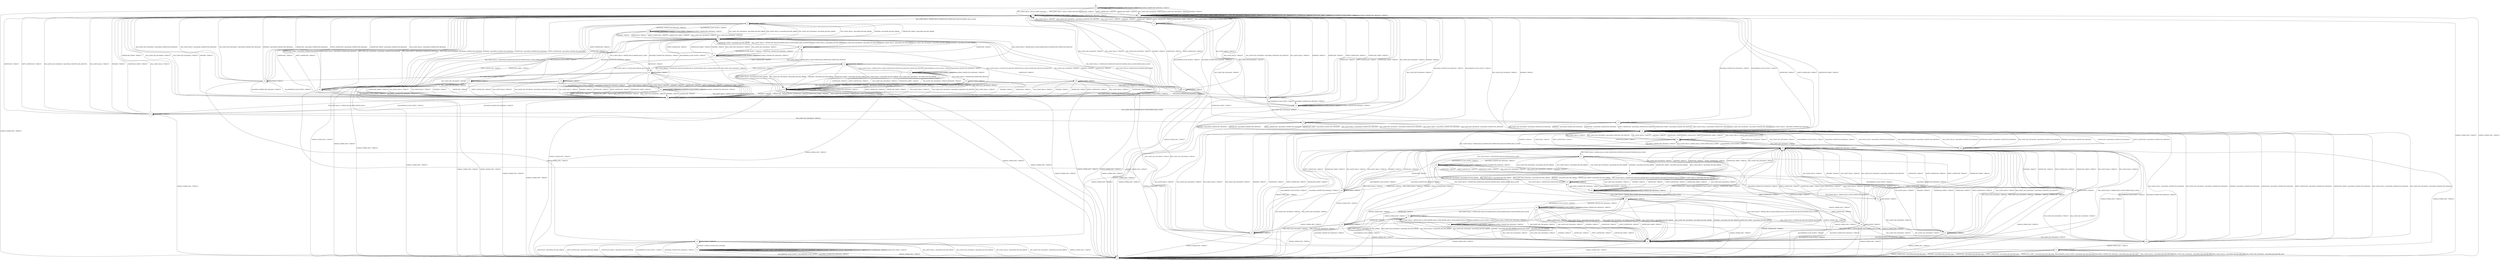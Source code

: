 digraph g {
__start0 [label="" shape="none"];

	s0 [shape="circle" label="s0"];
	s1 [shape="circle" label="s1"];
	s2 [shape="circle" label="s2"];
	s3 [shape="circle" label="s3"];
	s4 [shape="circle" label="s4"];
	s5 [shape="circle" label="s5"];
	s6 [shape="circle" label="s6"];
	s7 [shape="circle" label="s7"];
	s8 [shape="circle" label="s8"];
	s9 [shape="circle" label="s9"];
	s10 [shape="circle" label="s10"];
	s11 [shape="circle" label="s11"];
	s12 [shape="circle" label="s12"];
	s13 [shape="circle" label="s13"];
	s14 [shape="circle" label="s14"];
	s15 [shape="circle" label="s15"];
	s16 [shape="circle" label="s16"];
	s17 [shape="circle" label="s17"];
	s18 [shape="circle" label="s18"];
	s19 [shape="circle" label="s19"];
	s20 [shape="circle" label="s20"];
	s21 [shape="circle" label="s21"];
	s22 [shape="circle" label="s22"];
	s23 [shape="circle" label="s23"];
	s24 [shape="circle" label="s24"];
	s25 [shape="circle" label="s25"];
	s26 [shape="circle" label="s26"];
	s27 [shape="circle" label="s27"];
	s28 [shape="circle" label="s28"];
	s29 [shape="circle" label="s29"];
	s30 [shape="circle" label="s30"];
	s31 [shape="circle" label="s31"];
	s32 [shape="circle" label="s32"];
	s33 [shape="circle" label="s33"];
	s34 [shape="circle" label="s34"];
	s35 [shape="circle" label="s35"];
	s36 [shape="circle" label="s36"];
	s37 [shape="circle" label="s37"];
	s38 [shape="circle" label="s38"];
	s39 [shape="circle" label="s39"];
	s40 [shape="circle" label="s40"];
	s41 [shape="circle" label="s41"];
	s42 [shape="circle" label="s42"];
	s43 [shape="circle" label="s43"];
	s44 [shape="circle" label="s44"];
	s45 [shape="circle" label="s45"];
	s46 [shape="circle" label="s46"];
	s47 [shape="circle" label="s47"];
	s48 [shape="circle" label="s48"];
	s49 [shape="circle" label="s49"];
	s50 [shape="circle" label="s50"];
	s51 [shape="circle" label="s51"];
	s52 [shape="circle" label="s52"];
	s0 -> s2 [label="RSA_CLIENT_HELLO / HELLO_VERIFY_REQUEST"];
	s0 -> s7 [label="RSA_CLIENT_KEY_EXCHANGE / TIMEOUT"];
	s0 -> s2 [label="PSK_CLIENT_HELLO / HELLO_VERIFY_REQUEST"];
	s0 -> s7 [label="PSK_CLIENT_KEY_EXCHANGE / TIMEOUT"];
	s0 -> s1 [label="CHANGE_CIPHER_SPEC / TIMEOUT"];
	s0 -> s7 [label="FINISHED / TIMEOUT"];
	s0 -> s0 [label="APPLICATION / TIMEOUT"];
	s0 -> s7 [label="CERTIFICATE / TIMEOUT"];
	s0 -> s7 [label="EMPTY_CERTIFICATE / TIMEOUT"];
	s0 -> s7 [label="CERTIFICATE_VERIFY / TIMEOUT"];
	s0 -> s0 [label="Alert(WARNING,CLOSE_NOTIFY) / TIMEOUT"];
	s0 -> s0 [label="Alert(FATAL,UNEXPECTED_MESSAGE) / TIMEOUT"];
	s1 -> s1 [label="RSA_CLIENT_HELLO / TIMEOUT"];
	s1 -> s1 [label="RSA_CLIENT_KEY_EXCHANGE / TIMEOUT"];
	s1 -> s1 [label="PSK_CLIENT_HELLO / TIMEOUT"];
	s1 -> s1 [label="PSK_CLIENT_KEY_EXCHANGE / TIMEOUT"];
	s1 -> s1 [label="CHANGE_CIPHER_SPEC / TIMEOUT"];
	s1 -> s1 [label="FINISHED / TIMEOUT"];
	s1 -> s1 [label="APPLICATION / TIMEOUT"];
	s1 -> s1 [label="CERTIFICATE / TIMEOUT"];
	s1 -> s1 [label="EMPTY_CERTIFICATE / TIMEOUT"];
	s1 -> s1 [label="CERTIFICATE_VERIFY / TIMEOUT"];
	s1 -> s1 [label="Alert(WARNING,CLOSE_NOTIFY) / TIMEOUT"];
	s1 -> s1 [label="Alert(FATAL,UNEXPECTED_MESSAGE) / TIMEOUT"];
	s2 -> s3 [label="RSA_CLIENT_HELLO / SERVER_HELLO,CERTIFICATE,CERTIFICATE_REQUEST,SERVER_HELLO_DONE"];
	s2 -> s18 [label="RSA_CLIENT_KEY_EXCHANGE / TIMEOUT"];
	s2 -> s12 [label="PSK_CLIENT_HELLO / SERVER_HELLO,SERVER_HELLO_DONE"];
	s2 -> s18 [label="PSK_CLIENT_KEY_EXCHANGE / TIMEOUT"];
	s2 -> s1 [label="CHANGE_CIPHER_SPEC / TIMEOUT"];
	s2 -> s18 [label="FINISHED / TIMEOUT"];
	s2 -> s2 [label="APPLICATION / TIMEOUT"];
	s2 -> s18 [label="CERTIFICATE / TIMEOUT"];
	s2 -> s18 [label="EMPTY_CERTIFICATE / TIMEOUT"];
	s2 -> s18 [label="CERTIFICATE_VERIFY / TIMEOUT"];
	s2 -> s2 [label="Alert(WARNING,CLOSE_NOTIFY) / TIMEOUT"];
	s2 -> s2 [label="Alert(FATAL,UNEXPECTED_MESSAGE) / TIMEOUT"];
	s3 -> s4 [label="RSA_CLIENT_HELLO / Alert(FATAL,DECODE_ERROR)"];
	s3 -> s4 [label="RSA_CLIENT_KEY_EXCHANGE / Alert(FATAL,DECODE_ERROR)"];
	s3 -> s4 [label="PSK_CLIENT_HELLO / Alert(FATAL,DECODE_ERROR)"];
	s3 -> s4 [label="PSK_CLIENT_KEY_EXCHANGE / Alert(FATAL,DECODE_ERROR)"];
	s3 -> s1 [label="CHANGE_CIPHER_SPEC / TIMEOUT"];
	s3 -> s4 [label="FINISHED / Alert(FATAL,DECODE_ERROR)"];
	s3 -> s3 [label="APPLICATION / TIMEOUT"];
	s3 -> s27 [label="CERTIFICATE / TIMEOUT"];
	s3 -> s47 [label="EMPTY_CERTIFICATE / TIMEOUT"];
	s3 -> s4 [label="CERTIFICATE_VERIFY / Alert(FATAL,DECODE_ERROR)"];
	s3 -> s5 [label="Alert(WARNING,CLOSE_NOTIFY) / TIMEOUT"];
	s3 -> s5 [label="Alert(FATAL,UNEXPECTED_MESSAGE) / TIMEOUT"];
	s4 -> s43 [label="RSA_CLIENT_HELLO / CERTIFICATE_REQUEST,SERVER_HELLO_DONE,SERVER_HELLO,CERTIFICATE"];
	s4 -> s6 [label="RSA_CLIENT_KEY_EXCHANGE / TIMEOUT"];
	s4 -> s8 [label="PSK_CLIENT_HELLO / SERVER_HELLO,SERVER_HELLO_DONE"];
	s4 -> s6 [label="PSK_CLIENT_KEY_EXCHANGE / TIMEOUT"];
	s4 -> s1 [label="CHANGE_CIPHER_SPEC / TIMEOUT"];
	s4 -> s6 [label="FINISHED / TIMEOUT"];
	s4 -> s4 [label="APPLICATION / TIMEOUT"];
	s4 -> s6 [label="CERTIFICATE / TIMEOUT"];
	s4 -> s6 [label="EMPTY_CERTIFICATE / TIMEOUT"];
	s4 -> s6 [label="CERTIFICATE_VERIFY / TIMEOUT"];
	s4 -> s4 [label="Alert(WARNING,CLOSE_NOTIFY) / TIMEOUT"];
	s4 -> s4 [label="Alert(FATAL,UNEXPECTED_MESSAGE) / TIMEOUT"];
	s5 -> s22 [label="RSA_CLIENT_HELLO / SERVER_HELLO_DONE,SERVER_HELLO,CERTIFICATE,CERTIFICATE_REQUEST"];
	s5 -> s4 [label="RSA_CLIENT_KEY_EXCHANGE / TIMEOUT"];
	s5 -> s13 [label="PSK_CLIENT_HELLO / SERVER_HELLO,SERVER_HELLO_DONE"];
	s5 -> s4 [label="PSK_CLIENT_KEY_EXCHANGE / TIMEOUT"];
	s5 -> s1 [label="CHANGE_CIPHER_SPEC / TIMEOUT"];
	s5 -> s4 [label="FINISHED / TIMEOUT"];
	s5 -> s5 [label="APPLICATION / TIMEOUT"];
	s5 -> s4 [label="CERTIFICATE / TIMEOUT"];
	s5 -> s4 [label="EMPTY_CERTIFICATE / TIMEOUT"];
	s5 -> s4 [label="CERTIFICATE_VERIFY / TIMEOUT"];
	s5 -> s5 [label="Alert(WARNING,CLOSE_NOTIFY) / TIMEOUT"];
	s5 -> s5 [label="Alert(FATAL,UNEXPECTED_MESSAGE) / TIMEOUT"];
	s6 -> s3 [label="RSA_CLIENT_HELLO / CERTIFICATE,CERTIFICATE_REQUEST,SERVER_HELLO_DONE,SERVER_HELLO"];
	s6 -> s2 [label="RSA_CLIENT_KEY_EXCHANGE / TIMEOUT"];
	s6 -> s52 [label="PSK_CLIENT_HELLO / SERVER_HELLO_DONE,SERVER_HELLO"];
	s6 -> s2 [label="PSK_CLIENT_KEY_EXCHANGE / TIMEOUT"];
	s6 -> s1 [label="CHANGE_CIPHER_SPEC / TIMEOUT"];
	s6 -> s2 [label="FINISHED / TIMEOUT"];
	s6 -> s6 [label="APPLICATION / TIMEOUT"];
	s6 -> s2 [label="CERTIFICATE / TIMEOUT"];
	s6 -> s2 [label="EMPTY_CERTIFICATE / TIMEOUT"];
	s6 -> s2 [label="CERTIFICATE_VERIFY / TIMEOUT"];
	s6 -> s6 [label="Alert(WARNING,CLOSE_NOTIFY) / TIMEOUT"];
	s6 -> s6 [label="Alert(FATAL,UNEXPECTED_MESSAGE) / TIMEOUT"];
	s7 -> s7 [label="RSA_CLIENT_HELLO / HELLO_VERIFY_REQUEST"];
	s7 -> s7 [label="RSA_CLIENT_KEY_EXCHANGE / TIMEOUT"];
	s7 -> s7 [label="PSK_CLIENT_HELLO / HELLO_VERIFY_REQUEST"];
	s7 -> s7 [label="PSK_CLIENT_KEY_EXCHANGE / TIMEOUT"];
	s7 -> s1 [label="CHANGE_CIPHER_SPEC / TIMEOUT"];
	s7 -> s7 [label="FINISHED / TIMEOUT"];
	s7 -> s7 [label="APPLICATION / TIMEOUT"];
	s7 -> s7 [label="CERTIFICATE / TIMEOUT"];
	s7 -> s7 [label="EMPTY_CERTIFICATE / TIMEOUT"];
	s7 -> s7 [label="CERTIFICATE_VERIFY / TIMEOUT"];
	s7 -> s7 [label="Alert(WARNING,CLOSE_NOTIFY) / TIMEOUT"];
	s7 -> s7 [label="Alert(FATAL,UNEXPECTED_MESSAGE) / TIMEOUT"];
	s8 -> s2 [label="RSA_CLIENT_HELLO / TIMEOUT"];
	s8 -> s2 [label="RSA_CLIENT_KEY_EXCHANGE / Alert(FATAL,UNKNOWN_PSK_IDENTITY)"];
	s8 -> s2 [label="PSK_CLIENT_HELLO / TIMEOUT"];
	s8 -> s9 [label="PSK_CLIENT_KEY_EXCHANGE / TIMEOUT"];
	s8 -> s1 [label="CHANGE_CIPHER_SPEC / TIMEOUT"];
	s8 -> s2 [label="FINISHED / TIMEOUT"];
	s8 -> s8 [label="APPLICATION / TIMEOUT"];
	s8 -> s2 [label="CERTIFICATE / TIMEOUT"];
	s8 -> s2 [label="EMPTY_CERTIFICATE / TIMEOUT"];
	s8 -> s2 [label="CERTIFICATE_VERIFY / TIMEOUT"];
	s8 -> s10 [label="Alert(WARNING,CLOSE_NOTIFY) / TIMEOUT"];
	s8 -> s10 [label="Alert(FATAL,UNEXPECTED_MESSAGE) / TIMEOUT"];
	s9 -> s18 [label="RSA_CLIENT_HELLO / Alert(FATAL,UNEXPECTED_MESSAGE)"];
	s9 -> s18 [label="RSA_CLIENT_KEY_EXCHANGE / Alert(FATAL,UNEXPECTED_MESSAGE)"];
	s9 -> s18 [label="PSK_CLIENT_HELLO / Alert(FATAL,UNEXPECTED_MESSAGE)"];
	s9 -> s18 [label="PSK_CLIENT_KEY_EXCHANGE / Alert(FATAL,UNEXPECTED_MESSAGE)"];
	s9 -> s11 [label="CHANGE_CIPHER_SPEC / TIMEOUT"];
	s9 -> s18 [label="FINISHED / Alert(FATAL,UNEXPECTED_MESSAGE)"];
	s9 -> s9 [label="APPLICATION / TIMEOUT"];
	s9 -> s18 [label="CERTIFICATE / Alert(FATAL,UNEXPECTED_MESSAGE)"];
	s9 -> s18 [label="EMPTY_CERTIFICATE / Alert(FATAL,UNEXPECTED_MESSAGE)"];
	s9 -> s18 [label="CERTIFICATE_VERIFY / Alert(FATAL,UNEXPECTED_MESSAGE)"];
	s9 -> s2 [label="Alert(WARNING,CLOSE_NOTIFY) / TIMEOUT"];
	s9 -> s2 [label="Alert(FATAL,UNEXPECTED_MESSAGE) / TIMEOUT"];
	s10 -> s3 [label="RSA_CLIENT_HELLO / CERTIFICATE,CERTIFICATE_REQUEST,SERVER_HELLO_DONE,SERVER_HELLO_DONE"];
	s10 -> s2 [label="RSA_CLIENT_KEY_EXCHANGE / TIMEOUT"];
	s10 -> s52 [label="PSK_CLIENT_HELLO / SERVER_HELLO_DONE,SERVER_HELLO_DONE"];
	s10 -> s2 [label="PSK_CLIENT_KEY_EXCHANGE / TIMEOUT"];
	s10 -> s1 [label="CHANGE_CIPHER_SPEC / TIMEOUT"];
	s10 -> s2 [label="FINISHED / TIMEOUT"];
	s10 -> s10 [label="APPLICATION / TIMEOUT"];
	s10 -> s2 [label="CERTIFICATE / TIMEOUT"];
	s10 -> s2 [label="EMPTY_CERTIFICATE / TIMEOUT"];
	s10 -> s2 [label="CERTIFICATE_VERIFY / TIMEOUT"];
	s10 -> s10 [label="Alert(WARNING,CLOSE_NOTIFY) / TIMEOUT"];
	s10 -> s10 [label="Alert(FATAL,UNEXPECTED_MESSAGE) / TIMEOUT"];
	s11 -> s1 [label="RSA_CLIENT_HELLO / Alert(FATAL,BAD_RECORD_MAC)"];
	s11 -> s1 [label="RSA_CLIENT_KEY_EXCHANGE / Alert(FATAL,BAD_RECORD_MAC)"];
	s11 -> s1 [label="PSK_CLIENT_HELLO / Alert(FATAL,BAD_RECORD_MAC)"];
	s11 -> s1 [label="PSK_CLIENT_KEY_EXCHANGE / Alert(FATAL,BAD_RECORD_MAC)"];
	s11 -> s1 [label="CHANGE_CIPHER_SPEC / Alert(FATAL,BAD_RECORD_MAC)"];
	s11 -> s1 [label="FINISHED / Alert(FATAL,BAD_RECORD_MAC)"];
	s11 -> s11 [label="APPLICATION / TIMEOUT"];
	s11 -> s1 [label="CERTIFICATE / Alert(FATAL,BAD_RECORD_MAC)"];
	s11 -> s1 [label="EMPTY_CERTIFICATE / Alert(FATAL,BAD_RECORD_MAC)"];
	s11 -> s1 [label="CERTIFICATE_VERIFY / Alert(FATAL,BAD_RECORD_MAC)"];
	s11 -> s1 [label="Alert(WARNING,CLOSE_NOTIFY) / Alert(FATAL,BAD_RECORD_MAC)"];
	s11 -> s1 [label="Alert(FATAL,UNEXPECTED_MESSAGE) / Alert(FATAL,BAD_RECORD_MAC)"];
	s12 -> s2 [label="RSA_CLIENT_HELLO / TIMEOUT"];
	s12 -> s2 [label="RSA_CLIENT_KEY_EXCHANGE / Alert(FATAL,UNKNOWN_PSK_IDENTITY)"];
	s12 -> s2 [label="PSK_CLIENT_HELLO / TIMEOUT"];
	s12 -> s15 [label="PSK_CLIENT_KEY_EXCHANGE / TIMEOUT"];
	s12 -> s1 [label="CHANGE_CIPHER_SPEC / TIMEOUT"];
	s12 -> s2 [label="FINISHED / TIMEOUT"];
	s12 -> s12 [label="APPLICATION / TIMEOUT"];
	s12 -> s2 [label="CERTIFICATE / TIMEOUT"];
	s12 -> s2 [label="EMPTY_CERTIFICATE / TIMEOUT"];
	s12 -> s2 [label="CERTIFICATE_VERIFY / TIMEOUT"];
	s12 -> s6 [label="Alert(WARNING,CLOSE_NOTIFY) / TIMEOUT"];
	s12 -> s6 [label="Alert(FATAL,UNEXPECTED_MESSAGE) / TIMEOUT"];
	s13 -> s6 [label="RSA_CLIENT_HELLO / TIMEOUT"];
	s13 -> s6 [label="RSA_CLIENT_KEY_EXCHANGE / Alert(FATAL,UNKNOWN_PSK_IDENTITY)"];
	s13 -> s6 [label="PSK_CLIENT_HELLO / TIMEOUT"];
	s13 -> s39 [label="PSK_CLIENT_KEY_EXCHANGE / TIMEOUT"];
	s13 -> s1 [label="CHANGE_CIPHER_SPEC / TIMEOUT"];
	s13 -> s6 [label="FINISHED / TIMEOUT"];
	s13 -> s13 [label="APPLICATION / TIMEOUT"];
	s13 -> s6 [label="CERTIFICATE / TIMEOUT"];
	s13 -> s6 [label="EMPTY_CERTIFICATE / TIMEOUT"];
	s13 -> s6 [label="CERTIFICATE_VERIFY / TIMEOUT"];
	s13 -> s14 [label="Alert(WARNING,CLOSE_NOTIFY) / TIMEOUT"];
	s13 -> s14 [label="Alert(FATAL,UNEXPECTED_MESSAGE) / TIMEOUT"];
	s14 -> s43 [label="RSA_CLIENT_HELLO / CERTIFICATE_REQUEST,SERVER_HELLO_DONE,SERVER_HELLO_DONE,CERTIFICATE"];
	s14 -> s6 [label="RSA_CLIENT_KEY_EXCHANGE / TIMEOUT"];
	s14 -> s8 [label="PSK_CLIENT_HELLO / SERVER_HELLO_DONE,SERVER_HELLO_DONE"];
	s14 -> s6 [label="PSK_CLIENT_KEY_EXCHANGE / TIMEOUT"];
	s14 -> s1 [label="CHANGE_CIPHER_SPEC / TIMEOUT"];
	s14 -> s6 [label="FINISHED / TIMEOUT"];
	s14 -> s14 [label="APPLICATION / TIMEOUT"];
	s14 -> s6 [label="CERTIFICATE / TIMEOUT"];
	s14 -> s6 [label="EMPTY_CERTIFICATE / TIMEOUT"];
	s14 -> s6 [label="CERTIFICATE_VERIFY / TIMEOUT"];
	s14 -> s14 [label="Alert(WARNING,CLOSE_NOTIFY) / TIMEOUT"];
	s14 -> s14 [label="Alert(FATAL,UNEXPECTED_MESSAGE) / TIMEOUT"];
	s15 -> s18 [label="RSA_CLIENT_HELLO / Alert(FATAL,UNEXPECTED_MESSAGE)"];
	s15 -> s18 [label="RSA_CLIENT_KEY_EXCHANGE / Alert(FATAL,UNEXPECTED_MESSAGE)"];
	s15 -> s18 [label="PSK_CLIENT_HELLO / Alert(FATAL,UNEXPECTED_MESSAGE)"];
	s15 -> s18 [label="PSK_CLIENT_KEY_EXCHANGE / Alert(FATAL,UNEXPECTED_MESSAGE)"];
	s15 -> s16 [label="CHANGE_CIPHER_SPEC / TIMEOUT"];
	s15 -> s18 [label="FINISHED / Alert(FATAL,UNEXPECTED_MESSAGE)"];
	s15 -> s15 [label="APPLICATION / TIMEOUT"];
	s15 -> s18 [label="CERTIFICATE / Alert(FATAL,UNEXPECTED_MESSAGE)"];
	s15 -> s18 [label="EMPTY_CERTIFICATE / Alert(FATAL,UNEXPECTED_MESSAGE)"];
	s15 -> s18 [label="CERTIFICATE_VERIFY / Alert(FATAL,UNEXPECTED_MESSAGE)"];
	s15 -> s2 [label="Alert(WARNING,CLOSE_NOTIFY) / TIMEOUT"];
	s15 -> s2 [label="Alert(FATAL,UNEXPECTED_MESSAGE) / TIMEOUT"];
	s16 -> s1 [label="RSA_CLIENT_HELLO / Alert(FATAL,DECODE_ERROR)"];
	s16 -> s1 [label="RSA_CLIENT_KEY_EXCHANGE / Alert(FATAL,DECODE_ERROR)"];
	s16 -> s1 [label="PSK_CLIENT_HELLO / Alert(FATAL,DECODE_ERROR)"];
	s16 -> s1 [label="PSK_CLIENT_KEY_EXCHANGE / Alert(FATAL,DECODE_ERROR)"];
	s16 -> s1 [label="CHANGE_CIPHER_SPEC / TIMEOUT"];
	s16 -> s17 [label="FINISHED / CHANGE_CIPHER_SPEC,FINISHED"];
	s16 -> s16 [label="APPLICATION / TIMEOUT"];
	s16 -> s1 [label="CERTIFICATE / Alert(FATAL,DECODE_ERROR)"];
	s16 -> s1 [label="EMPTY_CERTIFICATE / Alert(FATAL,DECODE_ERROR)"];
	s16 -> s1 [label="CERTIFICATE_VERIFY / Alert(FATAL,DECODE_ERROR)"];
	s16 -> s1 [label="Alert(WARNING,CLOSE_NOTIFY) / TIMEOUT"];
	s16 -> s1 [label="Alert(FATAL,UNEXPECTED_MESSAGE) / TIMEOUT"];
	s17 -> s17 [label="RSA_CLIENT_HELLO / Alert(WARNING,NO_RENEGOTIATION)"];
	s17 -> s17 [label="RSA_CLIENT_KEY_EXCHANGE / TIMEOUT"];
	s17 -> s17 [label="PSK_CLIENT_HELLO / Alert(WARNING,NO_RENEGOTIATION)"];
	s17 -> s17 [label="PSK_CLIENT_KEY_EXCHANGE / TIMEOUT"];
	s17 -> s1 [label="CHANGE_CIPHER_SPEC / TIMEOUT"];
	s17 -> s17 [label="FINISHED / TIMEOUT"];
	s17 -> s17 [label="APPLICATION / APPLICATION"];
	s17 -> s17 [label="CERTIFICATE / TIMEOUT"];
	s17 -> s17 [label="EMPTY_CERTIFICATE / TIMEOUT"];
	s17 -> s17 [label="CERTIFICATE_VERIFY / TIMEOUT"];
	s17 -> s1 [label="Alert(WARNING,CLOSE_NOTIFY) / Alert(WARNING,CLOSE_NOTIFY)"];
	s17 -> s1 [label="Alert(FATAL,UNEXPECTED_MESSAGE) / TIMEOUT"];
	s18 -> s21 [label="RSA_CLIENT_HELLO / SERVER_HELLO,CERTIFICATE,CERTIFICATE_REQUEST,SERVER_HELLO_DONE"];
	s18 -> s18 [label="RSA_CLIENT_KEY_EXCHANGE / TIMEOUT"];
	s18 -> s19 [label="PSK_CLIENT_HELLO / SERVER_HELLO,SERVER_HELLO_DONE"];
	s18 -> s18 [label="PSK_CLIENT_KEY_EXCHANGE / TIMEOUT"];
	s18 -> s1 [label="CHANGE_CIPHER_SPEC / TIMEOUT"];
	s18 -> s18 [label="FINISHED / TIMEOUT"];
	s18 -> s18 [label="APPLICATION / TIMEOUT"];
	s18 -> s18 [label="CERTIFICATE / TIMEOUT"];
	s18 -> s18 [label="EMPTY_CERTIFICATE / TIMEOUT"];
	s18 -> s18 [label="CERTIFICATE_VERIFY / TIMEOUT"];
	s18 -> s18 [label="Alert(WARNING,CLOSE_NOTIFY) / TIMEOUT"];
	s18 -> s18 [label="Alert(FATAL,UNEXPECTED_MESSAGE) / TIMEOUT"];
	s19 -> s18 [label="RSA_CLIENT_HELLO / TIMEOUT"];
	s19 -> s18 [label="RSA_CLIENT_KEY_EXCHANGE / Alert(FATAL,UNKNOWN_PSK_IDENTITY)"];
	s19 -> s18 [label="PSK_CLIENT_HELLO / TIMEOUT"];
	s19 -> s48 [label="PSK_CLIENT_KEY_EXCHANGE / TIMEOUT"];
	s19 -> s1 [label="CHANGE_CIPHER_SPEC / TIMEOUT"];
	s19 -> s18 [label="FINISHED / TIMEOUT"];
	s19 -> s19 [label="APPLICATION / TIMEOUT"];
	s19 -> s18 [label="CERTIFICATE / TIMEOUT"];
	s19 -> s18 [label="EMPTY_CERTIFICATE / TIMEOUT"];
	s19 -> s18 [label="CERTIFICATE_VERIFY / TIMEOUT"];
	s19 -> s20 [label="Alert(WARNING,CLOSE_NOTIFY) / TIMEOUT"];
	s19 -> s20 [label="Alert(FATAL,UNEXPECTED_MESSAGE) / TIMEOUT"];
	s20 -> s21 [label="RSA_CLIENT_HELLO / SERVER_HELLO_DONE,CERTIFICATE,CERTIFICATE_REQUEST,SERVER_HELLO_DONE"];
	s20 -> s18 [label="RSA_CLIENT_KEY_EXCHANGE / TIMEOUT"];
	s20 -> s19 [label="PSK_CLIENT_HELLO / SERVER_HELLO_DONE,SERVER_HELLO_DONE"];
	s20 -> s18 [label="PSK_CLIENT_KEY_EXCHANGE / TIMEOUT"];
	s20 -> s1 [label="CHANGE_CIPHER_SPEC / TIMEOUT"];
	s20 -> s18 [label="FINISHED / TIMEOUT"];
	s20 -> s20 [label="APPLICATION / TIMEOUT"];
	s20 -> s18 [label="CERTIFICATE / TIMEOUT"];
	s20 -> s18 [label="EMPTY_CERTIFICATE / TIMEOUT"];
	s20 -> s18 [label="CERTIFICATE_VERIFY / TIMEOUT"];
	s20 -> s20 [label="Alert(WARNING,CLOSE_NOTIFY) / TIMEOUT"];
	s20 -> s20 [label="Alert(FATAL,UNEXPECTED_MESSAGE) / TIMEOUT"];
	s21 -> s23 [label="RSA_CLIENT_HELLO / Alert(FATAL,DECODE_ERROR)"];
	s21 -> s23 [label="RSA_CLIENT_KEY_EXCHANGE / Alert(FATAL,DECODE_ERROR)"];
	s21 -> s23 [label="PSK_CLIENT_HELLO / Alert(FATAL,DECODE_ERROR)"];
	s21 -> s23 [label="PSK_CLIENT_KEY_EXCHANGE / Alert(FATAL,DECODE_ERROR)"];
	s21 -> s1 [label="CHANGE_CIPHER_SPEC / TIMEOUT"];
	s21 -> s23 [label="FINISHED / Alert(FATAL,DECODE_ERROR)"];
	s21 -> s21 [label="APPLICATION / TIMEOUT"];
	s21 -> s29 [label="CERTIFICATE / TIMEOUT"];
	s21 -> s36 [label="EMPTY_CERTIFICATE / TIMEOUT"];
	s21 -> s23 [label="CERTIFICATE_VERIFY / Alert(FATAL,DECODE_ERROR)"];
	s21 -> s30 [label="Alert(WARNING,CLOSE_NOTIFY) / TIMEOUT"];
	s21 -> s30 [label="Alert(FATAL,UNEXPECTED_MESSAGE) / TIMEOUT"];
	s22 -> s24 [label="RSA_CLIENT_HELLO / Alert(FATAL,DECODE_ERROR)"];
	s22 -> s24 [label="RSA_CLIENT_KEY_EXCHANGE / Alert(FATAL,DECODE_ERROR)"];
	s22 -> s24 [label="PSK_CLIENT_HELLO / Alert(FATAL,DECODE_ERROR)"];
	s22 -> s24 [label="PSK_CLIENT_KEY_EXCHANGE / Alert(FATAL,DECODE_ERROR)"];
	s22 -> s1 [label="CHANGE_CIPHER_SPEC / TIMEOUT"];
	s22 -> s24 [label="FINISHED / Alert(FATAL,DECODE_ERROR)"];
	s22 -> s22 [label="APPLICATION / TIMEOUT"];
	s22 -> s49 [label="CERTIFICATE / TIMEOUT"];
	s22 -> s47 [label="EMPTY_CERTIFICATE / TIMEOUT"];
	s22 -> s24 [label="CERTIFICATE_VERIFY / Alert(FATAL,DECODE_ERROR)"];
	s22 -> s25 [label="Alert(WARNING,CLOSE_NOTIFY) / TIMEOUT"];
	s22 -> s25 [label="Alert(FATAL,UNEXPECTED_MESSAGE) / TIMEOUT"];
	s23 -> s45 [label="RSA_CLIENT_HELLO / CERTIFICATE_REQUEST,SERVER_HELLO_DONE,CERTIFICATE_REQUEST,SERVER_HELLO_DONE"];
	s23 -> s20 [label="RSA_CLIENT_KEY_EXCHANGE / TIMEOUT"];
	s23 -> s19 [label="PSK_CLIENT_HELLO / CERTIFICATE_REQUEST,SERVER_HELLO_DONE"];
	s23 -> s20 [label="PSK_CLIENT_KEY_EXCHANGE / TIMEOUT"];
	s23 -> s1 [label="CHANGE_CIPHER_SPEC / TIMEOUT"];
	s23 -> s20 [label="FINISHED / TIMEOUT"];
	s23 -> s23 [label="APPLICATION / TIMEOUT"];
	s23 -> s20 [label="CERTIFICATE / TIMEOUT"];
	s23 -> s20 [label="EMPTY_CERTIFICATE / TIMEOUT"];
	s23 -> s20 [label="CERTIFICATE_VERIFY / TIMEOUT"];
	s23 -> s23 [label="Alert(WARNING,CLOSE_NOTIFY) / TIMEOUT"];
	s23 -> s23 [label="Alert(FATAL,UNEXPECTED_MESSAGE) / TIMEOUT"];
	s24 -> s43 [label="RSA_CLIENT_HELLO / CERTIFICATE_REQUEST,SERVER_HELLO_DONE,CERTIFICATE_REQUEST,CERTIFICATE"];
	s24 -> s6 [label="RSA_CLIENT_KEY_EXCHANGE / TIMEOUT"];
	s24 -> s8 [label="PSK_CLIENT_HELLO / CERTIFICATE_REQUEST,SERVER_HELLO_DONE"];
	s24 -> s6 [label="PSK_CLIENT_KEY_EXCHANGE / TIMEOUT"];
	s24 -> s1 [label="CHANGE_CIPHER_SPEC / TIMEOUT"];
	s24 -> s6 [label="FINISHED / TIMEOUT"];
	s24 -> s24 [label="APPLICATION / TIMEOUT"];
	s24 -> s6 [label="CERTIFICATE / TIMEOUT"];
	s24 -> s6 [label="EMPTY_CERTIFICATE / TIMEOUT"];
	s24 -> s6 [label="CERTIFICATE_VERIFY / TIMEOUT"];
	s24 -> s24 [label="Alert(WARNING,CLOSE_NOTIFY) / TIMEOUT"];
	s24 -> s24 [label="Alert(FATAL,UNEXPECTED_MESSAGE) / TIMEOUT"];
	s25 -> s22 [label="RSA_CLIENT_HELLO / SERVER_HELLO_DONE,CERTIFICATE,CERTIFICATE_REQUEST,CERTIFICATE_REQUEST"];
	s25 -> s24 [label="RSA_CLIENT_KEY_EXCHANGE / TIMEOUT"];
	s25 -> s26 [label="PSK_CLIENT_HELLO / CERTIFICATE,CERTIFICATE_REQUEST"];
	s25 -> s24 [label="PSK_CLIENT_KEY_EXCHANGE / TIMEOUT"];
	s25 -> s1 [label="CHANGE_CIPHER_SPEC / TIMEOUT"];
	s25 -> s24 [label="FINISHED / TIMEOUT"];
	s25 -> s25 [label="APPLICATION / TIMEOUT"];
	s25 -> s24 [label="CERTIFICATE / TIMEOUT"];
	s25 -> s24 [label="EMPTY_CERTIFICATE / TIMEOUT"];
	s25 -> s24 [label="CERTIFICATE_VERIFY / TIMEOUT"];
	s25 -> s25 [label="Alert(WARNING,CLOSE_NOTIFY) / TIMEOUT"];
	s25 -> s25 [label="Alert(FATAL,UNEXPECTED_MESSAGE) / TIMEOUT"];
	s26 -> s6 [label="RSA_CLIENT_HELLO / TIMEOUT"];
	s26 -> s6 [label="RSA_CLIENT_KEY_EXCHANGE / Alert(FATAL,UNKNOWN_PSK_IDENTITY)"];
	s26 -> s6 [label="PSK_CLIENT_HELLO / TIMEOUT"];
	s26 -> s39 [label="PSK_CLIENT_KEY_EXCHANGE / TIMEOUT"];
	s26 -> s1 [label="CHANGE_CIPHER_SPEC / TIMEOUT"];
	s26 -> s6 [label="FINISHED / TIMEOUT"];
	s26 -> s26 [label="APPLICATION / TIMEOUT"];
	s26 -> s6 [label="CERTIFICATE / TIMEOUT"];
	s26 -> s6 [label="EMPTY_CERTIFICATE / TIMEOUT"];
	s26 -> s6 [label="CERTIFICATE_VERIFY / TIMEOUT"];
	s26 -> s24 [label="Alert(WARNING,CLOSE_NOTIFY) / TIMEOUT"];
	s26 -> s24 [label="Alert(FATAL,UNEXPECTED_MESSAGE) / TIMEOUT"];
	s27 -> s6 [label="RSA_CLIENT_HELLO / TIMEOUT"];
	s27 -> s28 [label="RSA_CLIENT_KEY_EXCHANGE / TIMEOUT"];
	s27 -> s6 [label="PSK_CLIENT_HELLO / TIMEOUT"];
	s27 -> s28 [label="PSK_CLIENT_KEY_EXCHANGE / TIMEOUT"];
	s27 -> s1 [label="CHANGE_CIPHER_SPEC / TIMEOUT"];
	s27 -> s6 [label="FINISHED / TIMEOUT"];
	s27 -> s27 [label="APPLICATION / TIMEOUT"];
	s27 -> s6 [label="CERTIFICATE / TIMEOUT"];
	s27 -> s6 [label="EMPTY_CERTIFICATE / TIMEOUT"];
	s27 -> s6 [label="CERTIFICATE_VERIFY / TIMEOUT"];
	s27 -> s4 [label="Alert(WARNING,CLOSE_NOTIFY) / TIMEOUT"];
	s27 -> s4 [label="Alert(FATAL,UNEXPECTED_MESSAGE) / TIMEOUT"];
	s28 -> s2 [label="RSA_CLIENT_HELLO / TIMEOUT"];
	s28 -> s2 [label="RSA_CLIENT_KEY_EXCHANGE / TIMEOUT"];
	s28 -> s2 [label="PSK_CLIENT_HELLO / TIMEOUT"];
	s28 -> s2 [label="PSK_CLIENT_KEY_EXCHANGE / TIMEOUT"];
	s28 -> s1 [label="CHANGE_CIPHER_SPEC / TIMEOUT"];
	s28 -> s2 [label="FINISHED / TIMEOUT"];
	s28 -> s28 [label="APPLICATION / TIMEOUT"];
	s28 -> s2 [label="CERTIFICATE / TIMEOUT"];
	s28 -> s2 [label="EMPTY_CERTIFICATE / TIMEOUT"];
	s28 -> s15 [label="CERTIFICATE_VERIFY / TIMEOUT"];
	s28 -> s6 [label="Alert(WARNING,CLOSE_NOTIFY) / TIMEOUT"];
	s28 -> s6 [label="Alert(FATAL,UNEXPECTED_MESSAGE) / TIMEOUT"];
	s29 -> s20 [label="RSA_CLIENT_HELLO / TIMEOUT"];
	s29 -> s37 [label="RSA_CLIENT_KEY_EXCHANGE / TIMEOUT"];
	s29 -> s20 [label="PSK_CLIENT_HELLO / TIMEOUT"];
	s29 -> s37 [label="PSK_CLIENT_KEY_EXCHANGE / TIMEOUT"];
	s29 -> s1 [label="CHANGE_CIPHER_SPEC / TIMEOUT"];
	s29 -> s20 [label="FINISHED / TIMEOUT"];
	s29 -> s29 [label="APPLICATION / TIMEOUT"];
	s29 -> s20 [label="CERTIFICATE / TIMEOUT"];
	s29 -> s20 [label="EMPTY_CERTIFICATE / TIMEOUT"];
	s29 -> s20 [label="CERTIFICATE_VERIFY / TIMEOUT"];
	s29 -> s23 [label="Alert(WARNING,CLOSE_NOTIFY) / TIMEOUT"];
	s29 -> s23 [label="Alert(FATAL,UNEXPECTED_MESSAGE) / TIMEOUT"];
	s30 -> s31 [label="RSA_CLIENT_HELLO / CERTIFICATE,CERTIFICATE_REQUEST,SERVER_HELLO_DONE,SERVER_HELLO_DONE"];
	s30 -> s23 [label="RSA_CLIENT_KEY_EXCHANGE / TIMEOUT"];
	s30 -> s32 [label="PSK_CLIENT_HELLO / CERTIFICATE,CERTIFICATE_REQUEST"];
	s30 -> s23 [label="PSK_CLIENT_KEY_EXCHANGE / TIMEOUT"];
	s30 -> s1 [label="CHANGE_CIPHER_SPEC / TIMEOUT"];
	s30 -> s23 [label="FINISHED / TIMEOUT"];
	s30 -> s30 [label="APPLICATION / TIMEOUT"];
	s30 -> s23 [label="CERTIFICATE / TIMEOUT"];
	s30 -> s23 [label="EMPTY_CERTIFICATE / TIMEOUT"];
	s30 -> s23 [label="CERTIFICATE_VERIFY / TIMEOUT"];
	s30 -> s30 [label="Alert(WARNING,CLOSE_NOTIFY) / TIMEOUT"];
	s30 -> s30 [label="Alert(FATAL,UNEXPECTED_MESSAGE) / TIMEOUT"];
	s31 -> s33 [label="RSA_CLIENT_HELLO / Alert(FATAL,DECODE_ERROR)"];
	s31 -> s33 [label="RSA_CLIENT_KEY_EXCHANGE / Alert(FATAL,DECODE_ERROR)"];
	s31 -> s33 [label="PSK_CLIENT_HELLO / Alert(FATAL,DECODE_ERROR)"];
	s31 -> s33 [label="PSK_CLIENT_KEY_EXCHANGE / Alert(FATAL,DECODE_ERROR)"];
	s31 -> s1 [label="CHANGE_CIPHER_SPEC / TIMEOUT"];
	s31 -> s33 [label="FINISHED / Alert(FATAL,DECODE_ERROR)"];
	s31 -> s31 [label="APPLICATION / TIMEOUT"];
	s31 -> s42 [label="CERTIFICATE / TIMEOUT"];
	s31 -> s50 [label="EMPTY_CERTIFICATE / TIMEOUT"];
	s31 -> s33 [label="CERTIFICATE_VERIFY / Alert(FATAL,DECODE_ERROR)"];
	s31 -> s34 [label="Alert(WARNING,CLOSE_NOTIFY) / TIMEOUT"];
	s31 -> s34 [label="Alert(FATAL,UNEXPECTED_MESSAGE) / TIMEOUT"];
	s32 -> s20 [label="RSA_CLIENT_HELLO / TIMEOUT"];
	s32 -> s20 [label="RSA_CLIENT_KEY_EXCHANGE / Alert(FATAL,UNKNOWN_PSK_IDENTITY)"];
	s32 -> s20 [label="PSK_CLIENT_HELLO / TIMEOUT"];
	s32 -> s38 [label="PSK_CLIENT_KEY_EXCHANGE / TIMEOUT"];
	s32 -> s1 [label="CHANGE_CIPHER_SPEC / TIMEOUT"];
	s32 -> s20 [label="FINISHED / TIMEOUT"];
	s32 -> s32 [label="APPLICATION / TIMEOUT"];
	s32 -> s20 [label="CERTIFICATE / TIMEOUT"];
	s32 -> s20 [label="EMPTY_CERTIFICATE / TIMEOUT"];
	s32 -> s20 [label="CERTIFICATE_VERIFY / TIMEOUT"];
	s32 -> s23 [label="Alert(WARNING,CLOSE_NOTIFY) / TIMEOUT"];
	s32 -> s23 [label="Alert(FATAL,UNEXPECTED_MESSAGE) / TIMEOUT"];
	s33 -> s45 [label="RSA_CLIENT_HELLO / SERVER_HELLO_DONE,SERVER_HELLO_DONE,CERTIFICATE_REQUEST,SERVER_HELLO_DONE"];
	s33 -> s20 [label="RSA_CLIENT_KEY_EXCHANGE / TIMEOUT"];
	s33 -> s19 [label="PSK_CLIENT_HELLO / SERVER_HELLO_DONE,SERVER_HELLO_DONE"];
	s33 -> s20 [label="PSK_CLIENT_KEY_EXCHANGE / TIMEOUT"];
	s33 -> s1 [label="CHANGE_CIPHER_SPEC / TIMEOUT"];
	s33 -> s20 [label="FINISHED / TIMEOUT"];
	s33 -> s33 [label="APPLICATION / TIMEOUT"];
	s33 -> s20 [label="CERTIFICATE / TIMEOUT"];
	s33 -> s20 [label="EMPTY_CERTIFICATE / TIMEOUT"];
	s33 -> s20 [label="CERTIFICATE_VERIFY / TIMEOUT"];
	s33 -> s33 [label="Alert(WARNING,CLOSE_NOTIFY) / TIMEOUT"];
	s33 -> s33 [label="Alert(FATAL,UNEXPECTED_MESSAGE) / TIMEOUT"];
	s34 -> s40 [label="RSA_CLIENT_HELLO / CERTIFICATE_REQUEST,SERVER_HELLO_DONE,SERVER_HELLO_DONE,SERVER_HELLO_DONE"];
	s34 -> s33 [label="RSA_CLIENT_KEY_EXCHANGE / TIMEOUT"];
	s34 -> s35 [label="PSK_CLIENT_HELLO / CERTIFICATE_REQUEST,SERVER_HELLO_DONE"];
	s34 -> s33 [label="PSK_CLIENT_KEY_EXCHANGE / TIMEOUT"];
	s34 -> s1 [label="CHANGE_CIPHER_SPEC / TIMEOUT"];
	s34 -> s33 [label="FINISHED / TIMEOUT"];
	s34 -> s34 [label="APPLICATION / TIMEOUT"];
	s34 -> s33 [label="CERTIFICATE / TIMEOUT"];
	s34 -> s33 [label="EMPTY_CERTIFICATE / TIMEOUT"];
	s34 -> s33 [label="CERTIFICATE_VERIFY / TIMEOUT"];
	s34 -> s34 [label="Alert(WARNING,CLOSE_NOTIFY) / TIMEOUT"];
	s34 -> s34 [label="Alert(FATAL,UNEXPECTED_MESSAGE) / TIMEOUT"];
	s35 -> s20 [label="RSA_CLIENT_HELLO / TIMEOUT"];
	s35 -> s20 [label="RSA_CLIENT_KEY_EXCHANGE / Alert(FATAL,UNKNOWN_PSK_IDENTITY)"];
	s35 -> s20 [label="PSK_CLIENT_HELLO / TIMEOUT"];
	s35 -> s38 [label="PSK_CLIENT_KEY_EXCHANGE / TIMEOUT"];
	s35 -> s1 [label="CHANGE_CIPHER_SPEC / TIMEOUT"];
	s35 -> s20 [label="FINISHED / TIMEOUT"];
	s35 -> s35 [label="APPLICATION / TIMEOUT"];
	s35 -> s20 [label="CERTIFICATE / TIMEOUT"];
	s35 -> s20 [label="EMPTY_CERTIFICATE / TIMEOUT"];
	s35 -> s20 [label="CERTIFICATE_VERIFY / TIMEOUT"];
	s35 -> s33 [label="Alert(WARNING,CLOSE_NOTIFY) / TIMEOUT"];
	s35 -> s33 [label="Alert(FATAL,UNEXPECTED_MESSAGE) / TIMEOUT"];
	s36 -> s20 [label="RSA_CLIENT_HELLO / TIMEOUT"];
	s36 -> s38 [label="RSA_CLIENT_KEY_EXCHANGE / TIMEOUT"];
	s36 -> s20 [label="PSK_CLIENT_HELLO / TIMEOUT"];
	s36 -> s38 [label="PSK_CLIENT_KEY_EXCHANGE / TIMEOUT"];
	s36 -> s1 [label="CHANGE_CIPHER_SPEC / TIMEOUT"];
	s36 -> s20 [label="FINISHED / TIMEOUT"];
	s36 -> s36 [label="APPLICATION / TIMEOUT"];
	s36 -> s20 [label="CERTIFICATE / TIMEOUT"];
	s36 -> s20 [label="EMPTY_CERTIFICATE / TIMEOUT"];
	s36 -> s20 [label="CERTIFICATE_VERIFY / TIMEOUT"];
	s36 -> s23 [label="Alert(WARNING,CLOSE_NOTIFY) / TIMEOUT"];
	s36 -> s23 [label="Alert(FATAL,UNEXPECTED_MESSAGE) / TIMEOUT"];
	s37 -> s18 [label="RSA_CLIENT_HELLO / TIMEOUT"];
	s37 -> s18 [label="RSA_CLIENT_KEY_EXCHANGE / TIMEOUT"];
	s37 -> s18 [label="PSK_CLIENT_HELLO / TIMEOUT"];
	s37 -> s18 [label="PSK_CLIENT_KEY_EXCHANGE / TIMEOUT"];
	s37 -> s1 [label="CHANGE_CIPHER_SPEC / TIMEOUT"];
	s37 -> s18 [label="FINISHED / TIMEOUT"];
	s37 -> s37 [label="APPLICATION / TIMEOUT"];
	s37 -> s18 [label="CERTIFICATE / TIMEOUT"];
	s37 -> s18 [label="EMPTY_CERTIFICATE / TIMEOUT"];
	s37 -> s18 [label="CERTIFICATE_VERIFY / TIMEOUT"];
	s37 -> s20 [label="Alert(WARNING,CLOSE_NOTIFY) / TIMEOUT"];
	s37 -> s20 [label="Alert(FATAL,UNEXPECTED_MESSAGE) / TIMEOUT"];
	s38 -> s18 [label="RSA_CLIENT_HELLO / Alert(FATAL,UNEXPECTED_MESSAGE)"];
	s38 -> s18 [label="RSA_CLIENT_KEY_EXCHANGE / Alert(FATAL,UNEXPECTED_MESSAGE)"];
	s38 -> s18 [label="PSK_CLIENT_HELLO / Alert(FATAL,UNEXPECTED_MESSAGE)"];
	s38 -> s18 [label="PSK_CLIENT_KEY_EXCHANGE / Alert(FATAL,UNEXPECTED_MESSAGE)"];
	s38 -> s11 [label="CHANGE_CIPHER_SPEC / TIMEOUT"];
	s38 -> s18 [label="FINISHED / Alert(FATAL,UNEXPECTED_MESSAGE)"];
	s38 -> s38 [label="APPLICATION / TIMEOUT"];
	s38 -> s18 [label="CERTIFICATE / Alert(FATAL,UNEXPECTED_MESSAGE)"];
	s38 -> s18 [label="EMPTY_CERTIFICATE / Alert(FATAL,UNEXPECTED_MESSAGE)"];
	s38 -> s18 [label="CERTIFICATE_VERIFY / Alert(FATAL,UNEXPECTED_MESSAGE)"];
	s38 -> s20 [label="Alert(WARNING,CLOSE_NOTIFY) / TIMEOUT"];
	s38 -> s20 [label="Alert(FATAL,UNEXPECTED_MESSAGE) / TIMEOUT"];
	s39 -> s2 [label="RSA_CLIENT_HELLO / Alert(FATAL,UNEXPECTED_MESSAGE)"];
	s39 -> s2 [label="RSA_CLIENT_KEY_EXCHANGE / Alert(FATAL,UNEXPECTED_MESSAGE)"];
	s39 -> s2 [label="PSK_CLIENT_HELLO / Alert(FATAL,UNEXPECTED_MESSAGE)"];
	s39 -> s2 [label="PSK_CLIENT_KEY_EXCHANGE / Alert(FATAL,UNEXPECTED_MESSAGE)"];
	s39 -> s11 [label="CHANGE_CIPHER_SPEC / TIMEOUT"];
	s39 -> s2 [label="FINISHED / Alert(FATAL,UNEXPECTED_MESSAGE)"];
	s39 -> s39 [label="APPLICATION / TIMEOUT"];
	s39 -> s2 [label="CERTIFICATE / Alert(FATAL,UNEXPECTED_MESSAGE)"];
	s39 -> s2 [label="EMPTY_CERTIFICATE / Alert(FATAL,UNEXPECTED_MESSAGE)"];
	s39 -> s2 [label="CERTIFICATE_VERIFY / Alert(FATAL,UNEXPECTED_MESSAGE)"];
	s39 -> s6 [label="Alert(WARNING,CLOSE_NOTIFY) / TIMEOUT"];
	s39 -> s6 [label="Alert(FATAL,UNEXPECTED_MESSAGE) / TIMEOUT"];
	s40 -> s33 [label="RSA_CLIENT_HELLO / Alert(FATAL,DECODE_ERROR)"];
	s40 -> s33 [label="RSA_CLIENT_KEY_EXCHANGE / Alert(FATAL,DECODE_ERROR)"];
	s40 -> s33 [label="PSK_CLIENT_HELLO / Alert(FATAL,DECODE_ERROR)"];
	s40 -> s33 [label="PSK_CLIENT_KEY_EXCHANGE / Alert(FATAL,DECODE_ERROR)"];
	s40 -> s1 [label="CHANGE_CIPHER_SPEC / TIMEOUT"];
	s40 -> s33 [label="FINISHED / Alert(FATAL,DECODE_ERROR)"];
	s40 -> s40 [label="APPLICATION / TIMEOUT"];
	s40 -> s42 [label="CERTIFICATE / TIMEOUT"];
	s40 -> s50 [label="EMPTY_CERTIFICATE / TIMEOUT"];
	s40 -> s33 [label="CERTIFICATE_VERIFY / Alert(FATAL,DECODE_ERROR)"];
	s40 -> s41 [label="Alert(WARNING,CLOSE_NOTIFY) / TIMEOUT"];
	s40 -> s41 [label="Alert(FATAL,UNEXPECTED_MESSAGE) / TIMEOUT"];
	s41 -> s40 [label="RSA_CLIENT_HELLO / SERVER_HELLO_DONE,SERVER_HELLO_DONE,SERVER_HELLO_DONE,SERVER_HELLO_DONE"];
	s41 -> s33 [label="RSA_CLIENT_KEY_EXCHANGE / TIMEOUT"];
	s41 -> s35 [label="PSK_CLIENT_HELLO / SERVER_HELLO_DONE,SERVER_HELLO_DONE"];
	s41 -> s33 [label="PSK_CLIENT_KEY_EXCHANGE / TIMEOUT"];
	s41 -> s1 [label="CHANGE_CIPHER_SPEC / TIMEOUT"];
	s41 -> s33 [label="FINISHED / TIMEOUT"];
	s41 -> s41 [label="APPLICATION / TIMEOUT"];
	s41 -> s33 [label="CERTIFICATE / TIMEOUT"];
	s41 -> s33 [label="EMPTY_CERTIFICATE / TIMEOUT"];
	s41 -> s33 [label="CERTIFICATE_VERIFY / TIMEOUT"];
	s41 -> s41 [label="Alert(WARNING,CLOSE_NOTIFY) / TIMEOUT"];
	s41 -> s41 [label="Alert(FATAL,UNEXPECTED_MESSAGE) / TIMEOUT"];
	s42 -> s20 [label="RSA_CLIENT_HELLO / TIMEOUT"];
	s42 -> s37 [label="RSA_CLIENT_KEY_EXCHANGE / TIMEOUT"];
	s42 -> s20 [label="PSK_CLIENT_HELLO / TIMEOUT"];
	s42 -> s37 [label="PSK_CLIENT_KEY_EXCHANGE / TIMEOUT"];
	s42 -> s1 [label="CHANGE_CIPHER_SPEC / TIMEOUT"];
	s42 -> s20 [label="FINISHED / TIMEOUT"];
	s42 -> s42 [label="APPLICATION / TIMEOUT"];
	s42 -> s20 [label="CERTIFICATE / TIMEOUT"];
	s42 -> s20 [label="EMPTY_CERTIFICATE / TIMEOUT"];
	s42 -> s20 [label="CERTIFICATE_VERIFY / TIMEOUT"];
	s42 -> s33 [label="Alert(WARNING,CLOSE_NOTIFY) / TIMEOUT"];
	s42 -> s33 [label="Alert(FATAL,UNEXPECTED_MESSAGE) / TIMEOUT"];
	s43 -> s4 [label="RSA_CLIENT_HELLO / Alert(FATAL,DECODE_ERROR)"];
	s43 -> s4 [label="RSA_CLIENT_KEY_EXCHANGE / Alert(FATAL,DECODE_ERROR)"];
	s43 -> s4 [label="PSK_CLIENT_HELLO / Alert(FATAL,DECODE_ERROR)"];
	s43 -> s4 [label="PSK_CLIENT_KEY_EXCHANGE / Alert(FATAL,DECODE_ERROR)"];
	s43 -> s1 [label="CHANGE_CIPHER_SPEC / TIMEOUT"];
	s43 -> s4 [label="FINISHED / Alert(FATAL,DECODE_ERROR)"];
	s43 -> s43 [label="APPLICATION / TIMEOUT"];
	s43 -> s27 [label="CERTIFICATE / TIMEOUT"];
	s43 -> s47 [label="EMPTY_CERTIFICATE / TIMEOUT"];
	s43 -> s4 [label="CERTIFICATE_VERIFY / Alert(FATAL,DECODE_ERROR)"];
	s43 -> s44 [label="Alert(WARNING,CLOSE_NOTIFY) / TIMEOUT"];
	s43 -> s44 [label="Alert(FATAL,UNEXPECTED_MESSAGE) / TIMEOUT"];
	s44 -> s22 [label="RSA_CLIENT_HELLO / SERVER_HELLO_DONE,CERTIFICATE,CERTIFICATE,CERTIFICATE_REQUEST"];
	s44 -> s4 [label="RSA_CLIENT_KEY_EXCHANGE / TIMEOUT"];
	s44 -> s13 [label="PSK_CLIENT_HELLO / CERTIFICATE,SERVER_HELLO_DONE"];
	s44 -> s4 [label="PSK_CLIENT_KEY_EXCHANGE / TIMEOUT"];
	s44 -> s1 [label="CHANGE_CIPHER_SPEC / TIMEOUT"];
	s44 -> s4 [label="FINISHED / TIMEOUT"];
	s44 -> s44 [label="APPLICATION / TIMEOUT"];
	s44 -> s4 [label="CERTIFICATE / TIMEOUT"];
	s44 -> s4 [label="EMPTY_CERTIFICATE / TIMEOUT"];
	s44 -> s4 [label="CERTIFICATE_VERIFY / TIMEOUT"];
	s44 -> s44 [label="Alert(WARNING,CLOSE_NOTIFY) / TIMEOUT"];
	s44 -> s44 [label="Alert(FATAL,UNEXPECTED_MESSAGE) / TIMEOUT"];
	s45 -> s23 [label="RSA_CLIENT_HELLO / Alert(FATAL,DECODE_ERROR)"];
	s45 -> s23 [label="RSA_CLIENT_KEY_EXCHANGE / Alert(FATAL,DECODE_ERROR)"];
	s45 -> s23 [label="PSK_CLIENT_HELLO / Alert(FATAL,DECODE_ERROR)"];
	s45 -> s23 [label="PSK_CLIENT_KEY_EXCHANGE / Alert(FATAL,DECODE_ERROR)"];
	s45 -> s1 [label="CHANGE_CIPHER_SPEC / TIMEOUT"];
	s45 -> s23 [label="FINISHED / Alert(FATAL,DECODE_ERROR)"];
	s45 -> s45 [label="APPLICATION / TIMEOUT"];
	s45 -> s29 [label="CERTIFICATE / TIMEOUT"];
	s45 -> s36 [label="EMPTY_CERTIFICATE / TIMEOUT"];
	s45 -> s23 [label="CERTIFICATE_VERIFY / Alert(FATAL,DECODE_ERROR)"];
	s45 -> s46 [label="Alert(WARNING,CLOSE_NOTIFY) / TIMEOUT"];
	s45 -> s46 [label="Alert(FATAL,UNEXPECTED_MESSAGE) / TIMEOUT"];
	s46 -> s31 [label="RSA_CLIENT_HELLO / SERVER_HELLO_DONE,CERTIFICATE_REQUEST,SERVER_HELLO_DONE,SERVER_HELLO_DONE"];
	s46 -> s23 [label="RSA_CLIENT_KEY_EXCHANGE / TIMEOUT"];
	s46 -> s32 [label="PSK_CLIENT_HELLO / SERVER_HELLO_DONE,CERTIFICATE_REQUEST"];
	s46 -> s23 [label="PSK_CLIENT_KEY_EXCHANGE / TIMEOUT"];
	s46 -> s1 [label="CHANGE_CIPHER_SPEC / TIMEOUT"];
	s46 -> s23 [label="FINISHED / TIMEOUT"];
	s46 -> s46 [label="APPLICATION / TIMEOUT"];
	s46 -> s23 [label="CERTIFICATE / TIMEOUT"];
	s46 -> s23 [label="EMPTY_CERTIFICATE / TIMEOUT"];
	s46 -> s23 [label="CERTIFICATE_VERIFY / TIMEOUT"];
	s46 -> s46 [label="Alert(WARNING,CLOSE_NOTIFY) / TIMEOUT"];
	s46 -> s46 [label="Alert(FATAL,UNEXPECTED_MESSAGE) / TIMEOUT"];
	s47 -> s6 [label="RSA_CLIENT_HELLO / TIMEOUT"];
	s47 -> s51 [label="RSA_CLIENT_KEY_EXCHANGE / TIMEOUT"];
	s47 -> s6 [label="PSK_CLIENT_HELLO / TIMEOUT"];
	s47 -> s39 [label="PSK_CLIENT_KEY_EXCHANGE / TIMEOUT"];
	s47 -> s1 [label="CHANGE_CIPHER_SPEC / TIMEOUT"];
	s47 -> s6 [label="FINISHED / TIMEOUT"];
	s47 -> s47 [label="APPLICATION / TIMEOUT"];
	s47 -> s6 [label="CERTIFICATE / TIMEOUT"];
	s47 -> s6 [label="EMPTY_CERTIFICATE / TIMEOUT"];
	s47 -> s6 [label="CERTIFICATE_VERIFY / TIMEOUT"];
	s47 -> s4 [label="Alert(WARNING,CLOSE_NOTIFY) / TIMEOUT"];
	s47 -> s4 [label="Alert(FATAL,UNEXPECTED_MESSAGE) / TIMEOUT"];
	s48 -> s18 [label="RSA_CLIENT_HELLO / Alert(FATAL,UNEXPECTED_MESSAGE)"];
	s48 -> s18 [label="RSA_CLIENT_KEY_EXCHANGE / Alert(FATAL,UNEXPECTED_MESSAGE)"];
	s48 -> s18 [label="PSK_CLIENT_HELLO / Alert(FATAL,UNEXPECTED_MESSAGE)"];
	s48 -> s18 [label="PSK_CLIENT_KEY_EXCHANGE / Alert(FATAL,UNEXPECTED_MESSAGE)"];
	s48 -> s11 [label="CHANGE_CIPHER_SPEC / TIMEOUT"];
	s48 -> s18 [label="FINISHED / Alert(FATAL,UNEXPECTED_MESSAGE)"];
	s48 -> s48 [label="APPLICATION / TIMEOUT"];
	s48 -> s18 [label="CERTIFICATE / Alert(FATAL,UNEXPECTED_MESSAGE)"];
	s48 -> s18 [label="EMPTY_CERTIFICATE / Alert(FATAL,UNEXPECTED_MESSAGE)"];
	s48 -> s18 [label="CERTIFICATE_VERIFY / Alert(FATAL,UNEXPECTED_MESSAGE)"];
	s48 -> s18 [label="Alert(WARNING,CLOSE_NOTIFY) / TIMEOUT"];
	s48 -> s18 [label="Alert(FATAL,UNEXPECTED_MESSAGE) / TIMEOUT"];
	s49 -> s6 [label="RSA_CLIENT_HELLO / TIMEOUT"];
	s49 -> s37 [label="RSA_CLIENT_KEY_EXCHANGE / TIMEOUT"];
	s49 -> s6 [label="PSK_CLIENT_HELLO / TIMEOUT"];
	s49 -> s37 [label="PSK_CLIENT_KEY_EXCHANGE / TIMEOUT"];
	s49 -> s1 [label="CHANGE_CIPHER_SPEC / TIMEOUT"];
	s49 -> s6 [label="FINISHED / TIMEOUT"];
	s49 -> s49 [label="APPLICATION / TIMEOUT"];
	s49 -> s6 [label="CERTIFICATE / TIMEOUT"];
	s49 -> s6 [label="EMPTY_CERTIFICATE / TIMEOUT"];
	s49 -> s6 [label="CERTIFICATE_VERIFY / TIMEOUT"];
	s49 -> s24 [label="Alert(WARNING,CLOSE_NOTIFY) / TIMEOUT"];
	s49 -> s24 [label="Alert(FATAL,UNEXPECTED_MESSAGE) / TIMEOUT"];
	s50 -> s20 [label="RSA_CLIENT_HELLO / TIMEOUT"];
	s50 -> s38 [label="RSA_CLIENT_KEY_EXCHANGE / TIMEOUT"];
	s50 -> s20 [label="PSK_CLIENT_HELLO / TIMEOUT"];
	s50 -> s38 [label="PSK_CLIENT_KEY_EXCHANGE / TIMEOUT"];
	s50 -> s1 [label="CHANGE_CIPHER_SPEC / TIMEOUT"];
	s50 -> s20 [label="FINISHED / TIMEOUT"];
	s50 -> s50 [label="APPLICATION / TIMEOUT"];
	s50 -> s20 [label="CERTIFICATE / TIMEOUT"];
	s50 -> s20 [label="EMPTY_CERTIFICATE / TIMEOUT"];
	s50 -> s20 [label="CERTIFICATE_VERIFY / TIMEOUT"];
	s50 -> s33 [label="Alert(WARNING,CLOSE_NOTIFY) / TIMEOUT"];
	s50 -> s33 [label="Alert(FATAL,UNEXPECTED_MESSAGE) / TIMEOUT"];
	s51 -> s2 [label="RSA_CLIENT_HELLO / Alert(FATAL,UNEXPECTED_MESSAGE)"];
	s51 -> s2 [label="RSA_CLIENT_KEY_EXCHANGE / Alert(FATAL,UNEXPECTED_MESSAGE)"];
	s51 -> s2 [label="PSK_CLIENT_HELLO / Alert(FATAL,UNEXPECTED_MESSAGE)"];
	s51 -> s2 [label="PSK_CLIENT_KEY_EXCHANGE / Alert(FATAL,UNEXPECTED_MESSAGE)"];
	s51 -> s16 [label="CHANGE_CIPHER_SPEC / TIMEOUT"];
	s51 -> s2 [label="FINISHED / Alert(FATAL,UNEXPECTED_MESSAGE)"];
	s51 -> s51 [label="APPLICATION / TIMEOUT"];
	s51 -> s2 [label="CERTIFICATE / Alert(FATAL,UNEXPECTED_MESSAGE)"];
	s51 -> s2 [label="EMPTY_CERTIFICATE / Alert(FATAL,UNEXPECTED_MESSAGE)"];
	s51 -> s2 [label="CERTIFICATE_VERIFY / Alert(FATAL,UNEXPECTED_MESSAGE)"];
	s51 -> s6 [label="Alert(WARNING,CLOSE_NOTIFY) / TIMEOUT"];
	s51 -> s6 [label="Alert(FATAL,UNEXPECTED_MESSAGE) / TIMEOUT"];
	s52 -> s2 [label="RSA_CLIENT_HELLO / TIMEOUT"];
	s52 -> s2 [label="RSA_CLIENT_KEY_EXCHANGE / Alert(FATAL,UNKNOWN_PSK_IDENTITY)"];
	s52 -> s2 [label="PSK_CLIENT_HELLO / TIMEOUT"];
	s52 -> s9 [label="PSK_CLIENT_KEY_EXCHANGE / TIMEOUT"];
	s52 -> s1 [label="CHANGE_CIPHER_SPEC / TIMEOUT"];
	s52 -> s2 [label="FINISHED / TIMEOUT"];
	s52 -> s52 [label="APPLICATION / TIMEOUT"];
	s52 -> s2 [label="CERTIFICATE / TIMEOUT"];
	s52 -> s2 [label="EMPTY_CERTIFICATE / TIMEOUT"];
	s52 -> s2 [label="CERTIFICATE_VERIFY / TIMEOUT"];
	s52 -> s6 [label="Alert(WARNING,CLOSE_NOTIFY) / TIMEOUT"];
	s52 -> s6 [label="Alert(FATAL,UNEXPECTED_MESSAGE) / TIMEOUT"];

__start0 -> s0;
}
